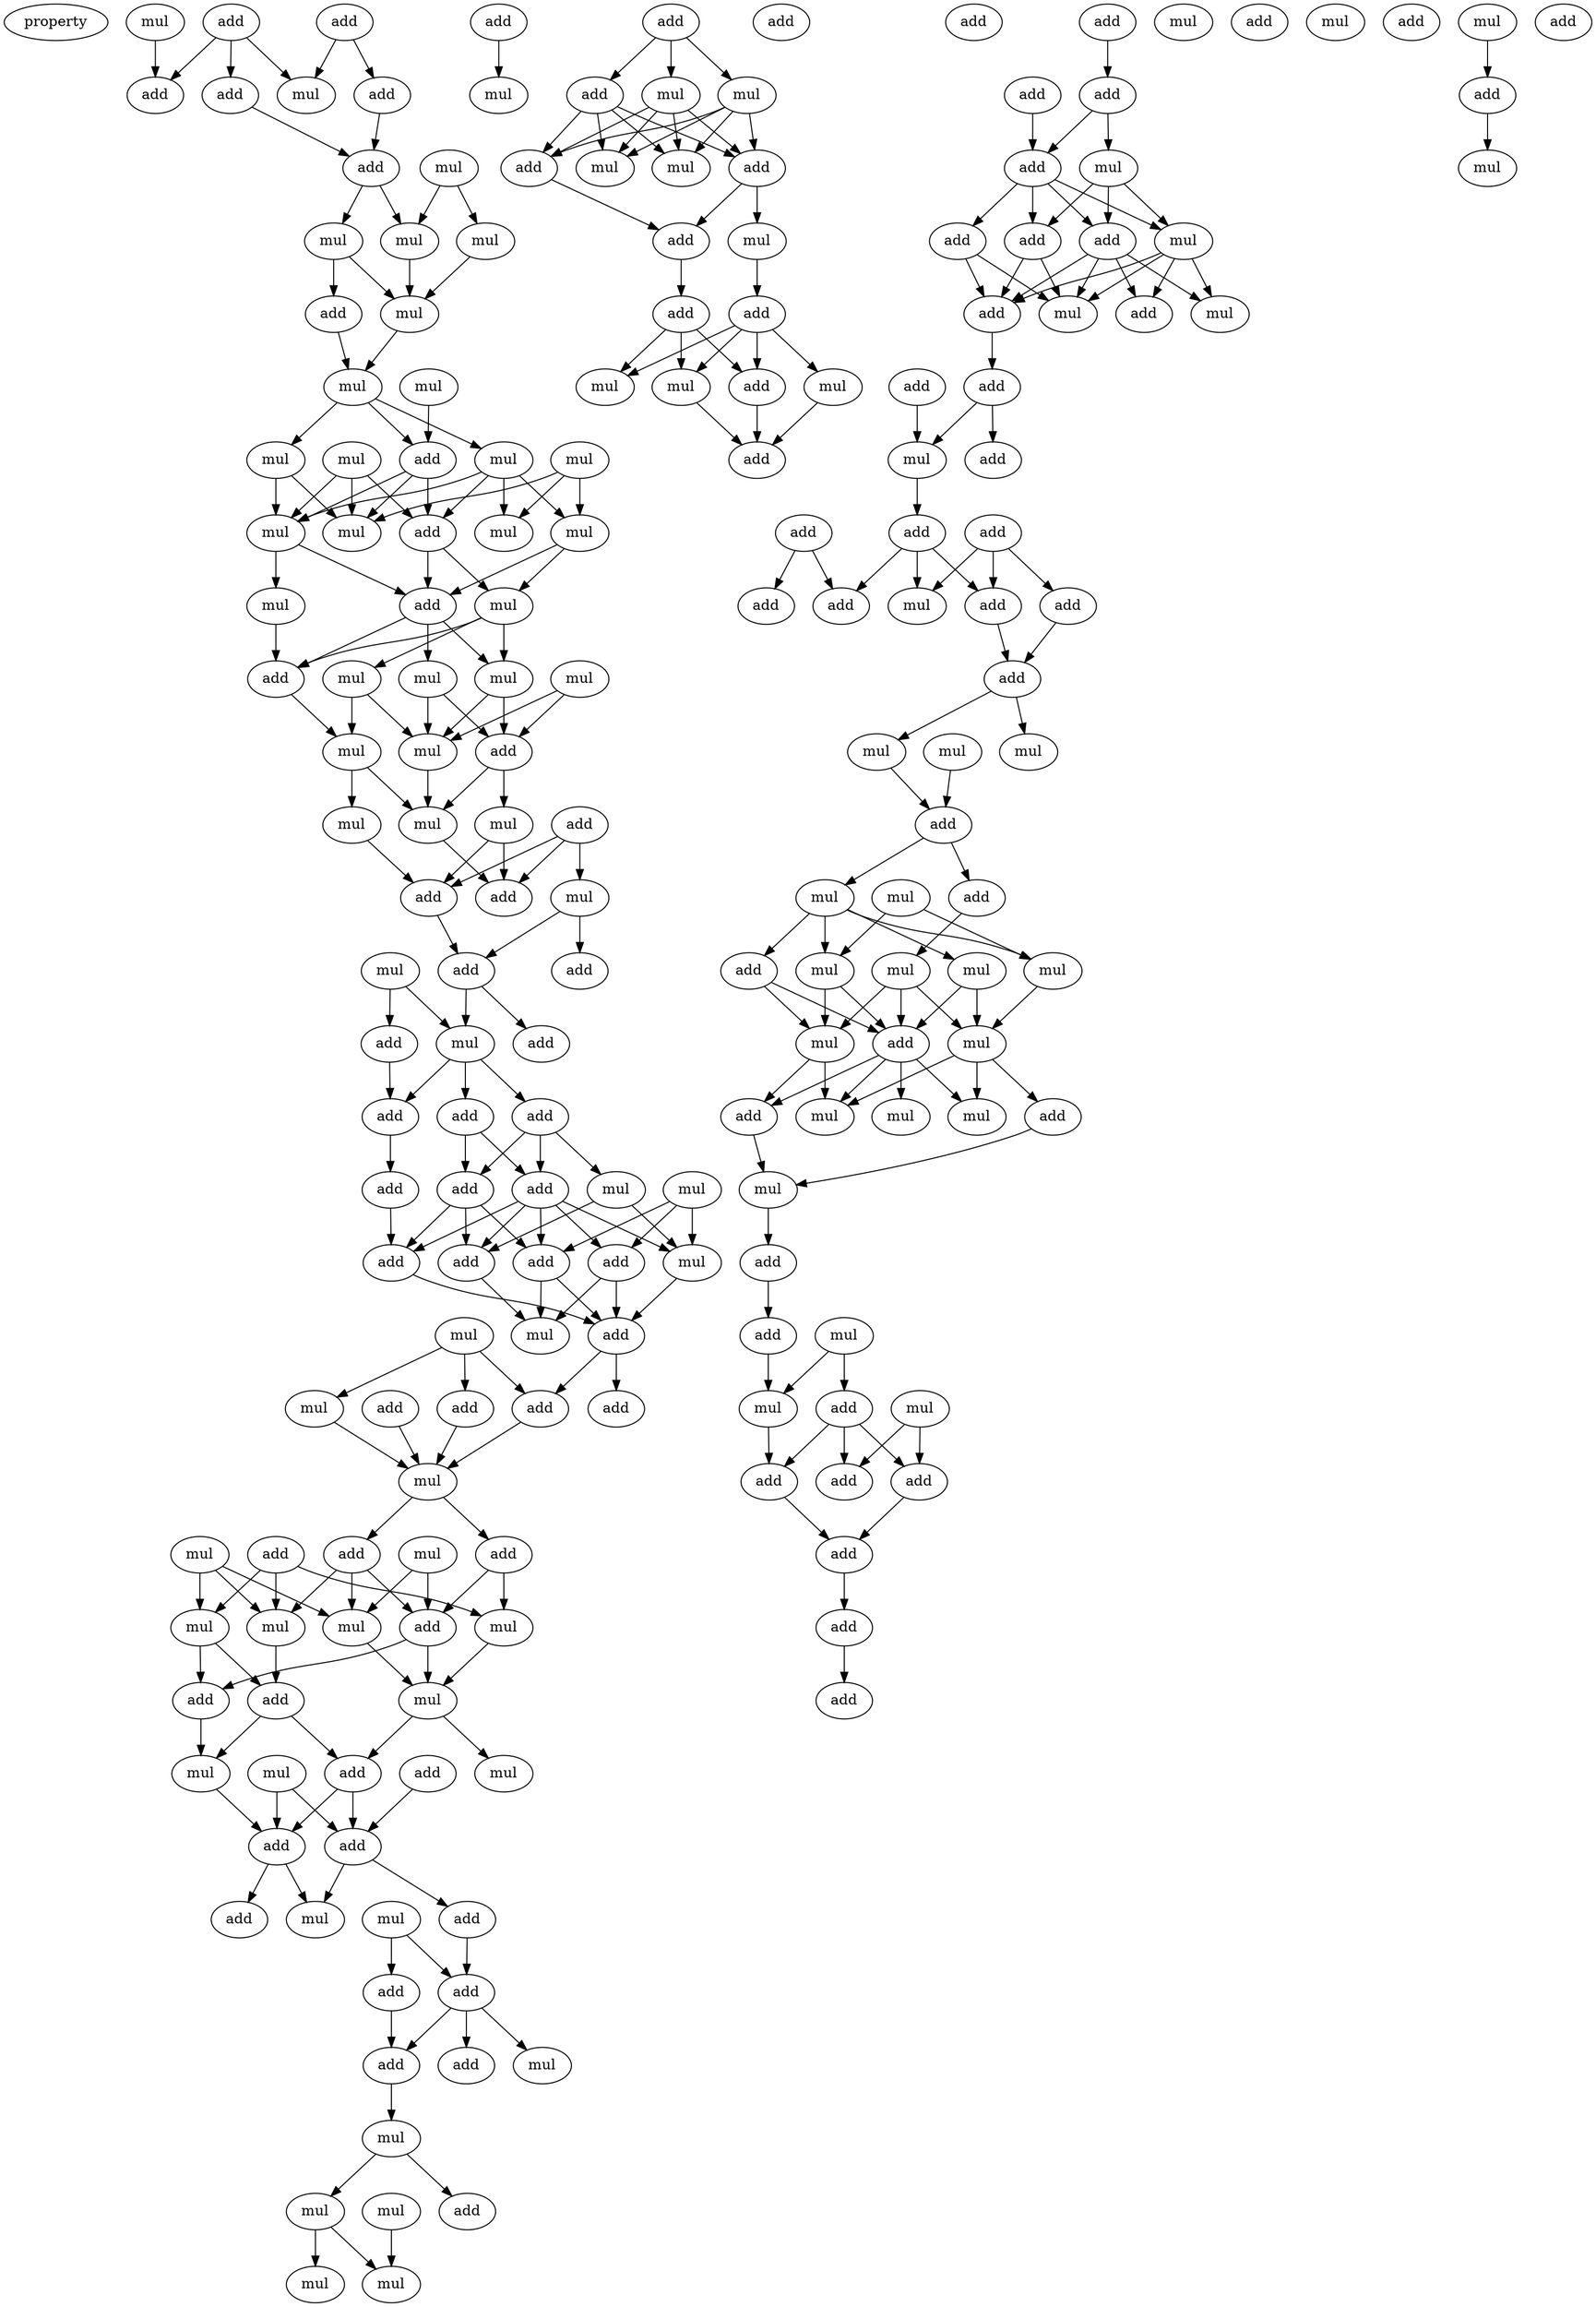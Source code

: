 digraph {
    node [fontcolor=black]
    property [mul=2,lf=1.5]
    0 [ label = add ];
    1 [ label = add ];
    2 [ label = mul ];
    3 [ label = mul ];
    4 [ label = add ];
    5 [ label = add ];
    6 [ label = add ];
    7 [ label = add ];
    8 [ label = mul ];
    9 [ label = mul ];
    10 [ label = mul ];
    11 [ label = mul ];
    12 [ label = mul ];
    13 [ label = add ];
    14 [ label = mul ];
    15 [ label = mul ];
    16 [ label = mul ];
    17 [ label = mul ];
    18 [ label = mul ];
    19 [ label = mul ];
    20 [ label = add ];
    21 [ label = mul ];
    22 [ label = mul ];
    23 [ label = mul ];
    24 [ label = add ];
    25 [ label = mul ];
    26 [ label = mul ];
    27 [ label = mul ];
    28 [ label = add ];
    29 [ label = mul ];
    30 [ label = mul ];
    31 [ label = mul ];
    32 [ label = add ];
    33 [ label = mul ];
    34 [ label = mul ];
    35 [ label = mul ];
    36 [ label = add ];
    37 [ label = mul ];
    38 [ label = mul ];
    39 [ label = mul ];
    40 [ label = add ];
    41 [ label = add ];
    42 [ label = add ];
    43 [ label = mul ];
    44 [ label = add ];
    45 [ label = mul ];
    46 [ label = add ];
    47 [ label = mul ];
    48 [ label = add ];
    49 [ label = add ];
    50 [ label = add ];
    51 [ label = add ];
    52 [ label = add ];
    53 [ label = mul ];
    54 [ label = mul ];
    55 [ label = add ];
    56 [ label = add ];
    57 [ label = add ];
    58 [ label = add ];
    59 [ label = add ];
    60 [ label = add ];
    61 [ label = mul ];
    62 [ label = add ];
    63 [ label = mul ];
    64 [ label = add ];
    65 [ label = mul ];
    66 [ label = add ];
    67 [ label = mul ];
    68 [ label = add ];
    69 [ label = add ];
    70 [ label = add ];
    71 [ label = mul ];
    72 [ label = add ];
    73 [ label = mul ];
    74 [ label = mul ];
    75 [ label = add ];
    76 [ label = add ];
    77 [ label = mul ];
    78 [ label = mul ];
    79 [ label = add ];
    80 [ label = mul ];
    81 [ label = mul ];
    82 [ label = add ];
    83 [ label = add ];
    84 [ label = mul ];
    85 [ label = mul ];
    86 [ label = add ];
    87 [ label = mul ];
    88 [ label = mul ];
    89 [ label = add ];
    90 [ label = add ];
    91 [ label = add ];
    92 [ label = mul ];
    93 [ label = mul ];
    94 [ label = add ];
    95 [ label = add ];
    96 [ label = add ];
    97 [ label = add ];
    98 [ label = add ];
    99 [ label = mul ];
    100 [ label = add ];
    101 [ label = add ];
    102 [ label = mul ];
    103 [ label = mul ];
    104 [ label = mul ];
    105 [ label = add ];
    106 [ label = mul ];
    107 [ label = mul ];
    108 [ label = add ];
    109 [ label = mul ];
    110 [ label = add ];
    111 [ label = mul ];
    112 [ label = mul ];
    113 [ label = mul ];
    114 [ label = add ];
    115 [ label = add ];
    116 [ label = mul ];
    117 [ label = add ];
    118 [ label = add ];
    119 [ label = mul ];
    120 [ label = add ];
    121 [ label = add ];
    122 [ label = mul ];
    123 [ label = mul ];
    124 [ label = mul ];
    125 [ label = add ];
    126 [ label = add ];
    127 [ label = add ];
    128 [ label = add ];
    129 [ label = add ];
    130 [ label = add ];
    131 [ label = add ];
    132 [ label = mul ];
    133 [ label = add ];
    134 [ label = add ];
    135 [ label = mul ];
    136 [ label = add ];
    137 [ label = add ];
    138 [ label = mul ];
    139 [ label = add ];
    140 [ label = mul ];
    141 [ label = mul ];
    142 [ label = add ];
    143 [ label = add ];
    144 [ label = mul ];
    145 [ label = add ];
    146 [ label = add ];
    147 [ label = add ];
    148 [ label = add ];
    149 [ label = add ];
    150 [ label = mul ];
    151 [ label = add ];
    152 [ label = add ];
    153 [ label = add ];
    154 [ label = add ];
    155 [ label = mul ];
    156 [ label = mul ];
    157 [ label = mul ];
    158 [ label = add ];
    159 [ label = mul ];
    160 [ label = add ];
    161 [ label = mul ];
    162 [ label = mul ];
    163 [ label = add ];
    164 [ label = mul ];
    165 [ label = mul ];
    166 [ label = mul ];
    167 [ label = add ];
    168 [ label = mul ];
    169 [ label = mul ];
    170 [ label = mul ];
    171 [ label = add ];
    172 [ label = mul ];
    173 [ label = mul ];
    174 [ label = mul ];
    175 [ label = add ];
    176 [ label = add ];
    177 [ label = mul ];
    178 [ label = add ];
    179 [ label = add ];
    180 [ label = mul ];
    181 [ label = add ];
    182 [ label = mul ];
    183 [ label = add ];
    184 [ label = mul ];
    185 [ label = add ];
    186 [ label = add ];
    187 [ label = add ];
    188 [ label = add ];
    189 [ label = mul ];
    190 [ label = add ];
    191 [ label = add ];
    192 [ label = add ];
    193 [ label = mul ];
    194 [ label = add ];
    0 -> 3 [ name = 0 ];
    0 -> 6 [ name = 1 ];
    1 -> 3 [ name = 2 ];
    1 -> 4 [ name = 3 ];
    1 -> 5 [ name = 4 ];
    2 -> 4 [ name = 5 ];
    5 -> 7 [ name = 6 ];
    6 -> 7 [ name = 7 ];
    7 -> 9 [ name = 8 ];
    7 -> 10 [ name = 9 ];
    8 -> 10 [ name = 10 ];
    8 -> 11 [ name = 11 ];
    9 -> 12 [ name = 12 ];
    9 -> 13 [ name = 13 ];
    10 -> 12 [ name = 14 ];
    11 -> 12 [ name = 15 ];
    12 -> 14 [ name = 16 ];
    13 -> 14 [ name = 17 ];
    14 -> 16 [ name = 18 ];
    14 -> 18 [ name = 19 ];
    14 -> 20 [ name = 20 ];
    15 -> 20 [ name = 21 ];
    16 -> 21 [ name = 22 ];
    16 -> 25 [ name = 23 ];
    17 -> 21 [ name = 24 ];
    17 -> 22 [ name = 25 ];
    17 -> 23 [ name = 26 ];
    18 -> 22 [ name = 27 ];
    18 -> 23 [ name = 28 ];
    18 -> 24 [ name = 29 ];
    18 -> 25 [ name = 30 ];
    19 -> 21 [ name = 31 ];
    19 -> 24 [ name = 32 ];
    19 -> 25 [ name = 33 ];
    20 -> 21 [ name = 34 ];
    20 -> 24 [ name = 35 ];
    20 -> 25 [ name = 36 ];
    23 -> 27 [ name = 37 ];
    23 -> 28 [ name = 38 ];
    24 -> 27 [ name = 39 ];
    24 -> 28 [ name = 40 ];
    25 -> 26 [ name = 41 ];
    25 -> 28 [ name = 42 ];
    26 -> 32 [ name = 43 ];
    27 -> 31 [ name = 44 ];
    27 -> 32 [ name = 45 ];
    27 -> 33 [ name = 46 ];
    28 -> 29 [ name = 47 ];
    28 -> 31 [ name = 48 ];
    28 -> 32 [ name = 49 ];
    29 -> 35 [ name = 50 ];
    29 -> 36 [ name = 51 ];
    30 -> 35 [ name = 52 ];
    30 -> 36 [ name = 53 ];
    31 -> 35 [ name = 54 ];
    31 -> 36 [ name = 55 ];
    32 -> 34 [ name = 56 ];
    33 -> 34 [ name = 57 ];
    33 -> 35 [ name = 58 ];
    34 -> 37 [ name = 59 ];
    34 -> 39 [ name = 60 ];
    35 -> 37 [ name = 61 ];
    36 -> 37 [ name = 62 ];
    36 -> 38 [ name = 63 ];
    37 -> 42 [ name = 64 ];
    38 -> 41 [ name = 65 ];
    38 -> 42 [ name = 66 ];
    39 -> 41 [ name = 67 ];
    40 -> 41 [ name = 68 ];
    40 -> 42 [ name = 69 ];
    40 -> 43 [ name = 70 ];
    41 -> 46 [ name = 71 ];
    43 -> 44 [ name = 72 ];
    43 -> 46 [ name = 73 ];
    45 -> 47 [ name = 74 ];
    45 -> 49 [ name = 75 ];
    46 -> 47 [ name = 76 ];
    46 -> 48 [ name = 77 ];
    47 -> 50 [ name = 78 ];
    47 -> 51 [ name = 79 ];
    47 -> 52 [ name = 80 ];
    49 -> 52 [ name = 81 ];
    50 -> 55 [ name = 82 ];
    50 -> 57 [ name = 83 ];
    51 -> 53 [ name = 84 ];
    51 -> 55 [ name = 85 ];
    51 -> 57 [ name = 86 ];
    52 -> 56 [ name = 87 ];
    53 -> 60 [ name = 88 ];
    53 -> 61 [ name = 89 ];
    54 -> 58 [ name = 90 ];
    54 -> 59 [ name = 91 ];
    54 -> 61 [ name = 92 ];
    55 -> 58 [ name = 93 ];
    55 -> 59 [ name = 94 ];
    55 -> 60 [ name = 95 ];
    55 -> 61 [ name = 96 ];
    55 -> 62 [ name = 97 ];
    56 -> 62 [ name = 98 ];
    57 -> 58 [ name = 99 ];
    57 -> 60 [ name = 100 ];
    57 -> 62 [ name = 101 ];
    58 -> 64 [ name = 102 ];
    58 -> 65 [ name = 103 ];
    59 -> 64 [ name = 104 ];
    59 -> 65 [ name = 105 ];
    60 -> 65 [ name = 106 ];
    61 -> 64 [ name = 107 ];
    62 -> 64 [ name = 108 ];
    63 -> 66 [ name = 109 ];
    63 -> 67 [ name = 110 ];
    63 -> 69 [ name = 111 ];
    64 -> 66 [ name = 112 ];
    64 -> 68 [ name = 113 ];
    66 -> 71 [ name = 114 ];
    67 -> 71 [ name = 115 ];
    69 -> 71 [ name = 116 ];
    70 -> 71 [ name = 117 ];
    71 -> 72 [ name = 118 ];
    71 -> 75 [ name = 119 ];
    72 -> 79 [ name = 120 ];
    72 -> 81 [ name = 121 ];
    73 -> 77 [ name = 122 ];
    73 -> 78 [ name = 123 ];
    73 -> 80 [ name = 124 ];
    74 -> 78 [ name = 125 ];
    74 -> 79 [ name = 126 ];
    75 -> 77 [ name = 127 ];
    75 -> 78 [ name = 128 ];
    75 -> 79 [ name = 129 ];
    76 -> 77 [ name = 130 ];
    76 -> 80 [ name = 131 ];
    76 -> 81 [ name = 132 ];
    77 -> 83 [ name = 133 ];
    78 -> 84 [ name = 134 ];
    79 -> 82 [ name = 135 ];
    79 -> 84 [ name = 136 ];
    80 -> 82 [ name = 137 ];
    80 -> 83 [ name = 138 ];
    81 -> 84 [ name = 139 ];
    82 -> 87 [ name = 140 ];
    83 -> 86 [ name = 141 ];
    83 -> 87 [ name = 142 ];
    84 -> 86 [ name = 143 ];
    84 -> 88 [ name = 144 ];
    85 -> 90 [ name = 145 ];
    85 -> 91 [ name = 146 ];
    86 -> 90 [ name = 147 ];
    86 -> 91 [ name = 148 ];
    87 -> 90 [ name = 149 ];
    89 -> 91 [ name = 150 ];
    90 -> 92 [ name = 151 ];
    90 -> 95 [ name = 152 ];
    91 -> 92 [ name = 153 ];
    91 -> 94 [ name = 154 ];
    93 -> 96 [ name = 155 ];
    93 -> 97 [ name = 156 ];
    94 -> 96 [ name = 157 ];
    96 -> 98 [ name = 158 ];
    96 -> 99 [ name = 159 ];
    96 -> 100 [ name = 160 ];
    97 -> 100 [ name = 161 ];
    100 -> 102 [ name = 162 ];
    101 -> 106 [ name = 163 ];
    102 -> 103 [ name = 164 ];
    102 -> 105 [ name = 165 ];
    103 -> 107 [ name = 166 ];
    103 -> 109 [ name = 167 ];
    104 -> 109 [ name = 168 ];
    108 -> 110 [ name = 169 ];
    108 -> 111 [ name = 170 ];
    108 -> 112 [ name = 171 ];
    110 -> 113 [ name = 172 ];
    110 -> 114 [ name = 173 ];
    110 -> 115 [ name = 174 ];
    110 -> 116 [ name = 175 ];
    111 -> 113 [ name = 176 ];
    111 -> 114 [ name = 177 ];
    111 -> 115 [ name = 178 ];
    111 -> 116 [ name = 179 ];
    112 -> 113 [ name = 180 ];
    112 -> 114 [ name = 181 ];
    112 -> 115 [ name = 182 ];
    112 -> 116 [ name = 183 ];
    114 -> 118 [ name = 184 ];
    114 -> 119 [ name = 185 ];
    115 -> 118 [ name = 186 ];
    118 -> 121 [ name = 187 ];
    119 -> 120 [ name = 188 ];
    120 -> 122 [ name = 189 ];
    120 -> 123 [ name = 190 ];
    120 -> 124 [ name = 191 ];
    120 -> 125 [ name = 192 ];
    121 -> 122 [ name = 193 ];
    121 -> 123 [ name = 194 ];
    121 -> 125 [ name = 195 ];
    122 -> 126 [ name = 196 ];
    124 -> 126 [ name = 197 ];
    125 -> 126 [ name = 198 ];
    128 -> 130 [ name = 199 ];
    129 -> 131 [ name = 200 ];
    130 -> 131 [ name = 201 ];
    130 -> 132 [ name = 202 ];
    131 -> 133 [ name = 203 ];
    131 -> 134 [ name = 204 ];
    131 -> 135 [ name = 205 ];
    131 -> 136 [ name = 206 ];
    132 -> 133 [ name = 207 ];
    132 -> 134 [ name = 208 ];
    132 -> 135 [ name = 209 ];
    133 -> 137 [ name = 210 ];
    133 -> 138 [ name = 211 ];
    133 -> 139 [ name = 212 ];
    133 -> 140 [ name = 213 ];
    134 -> 137 [ name = 214 ];
    134 -> 138 [ name = 215 ];
    135 -> 137 [ name = 216 ];
    135 -> 138 [ name = 217 ];
    135 -> 139 [ name = 218 ];
    135 -> 140 [ name = 219 ];
    136 -> 137 [ name = 220 ];
    136 -> 138 [ name = 221 ];
    137 -> 143 [ name = 222 ];
    142 -> 144 [ name = 223 ];
    143 -> 144 [ name = 224 ];
    143 -> 145 [ name = 225 ];
    144 -> 148 [ name = 226 ];
    146 -> 150 [ name = 227 ];
    146 -> 151 [ name = 228 ];
    146 -> 152 [ name = 229 ];
    147 -> 149 [ name = 230 ];
    147 -> 153 [ name = 231 ];
    148 -> 149 [ name = 232 ];
    148 -> 150 [ name = 233 ];
    148 -> 152 [ name = 234 ];
    151 -> 154 [ name = 235 ];
    152 -> 154 [ name = 236 ];
    154 -> 155 [ name = 237 ];
    154 -> 156 [ name = 238 ];
    156 -> 160 [ name = 239 ];
    157 -> 160 [ name = 240 ];
    160 -> 162 [ name = 241 ];
    160 -> 163 [ name = 242 ];
    161 -> 165 [ name = 243 ];
    161 -> 168 [ name = 244 ];
    162 -> 164 [ name = 245 ];
    162 -> 165 [ name = 246 ];
    162 -> 167 [ name = 247 ];
    162 -> 168 [ name = 248 ];
    163 -> 166 [ name = 249 ];
    164 -> 169 [ name = 250 ];
    164 -> 171 [ name = 251 ];
    165 -> 170 [ name = 252 ];
    165 -> 171 [ name = 253 ];
    166 -> 169 [ name = 254 ];
    166 -> 170 [ name = 255 ];
    166 -> 171 [ name = 256 ];
    167 -> 170 [ name = 257 ];
    167 -> 171 [ name = 258 ];
    168 -> 169 [ name = 259 ];
    169 -> 173 [ name = 260 ];
    169 -> 174 [ name = 261 ];
    169 -> 176 [ name = 262 ];
    170 -> 173 [ name = 263 ];
    170 -> 175 [ name = 264 ];
    171 -> 172 [ name = 265 ];
    171 -> 173 [ name = 266 ];
    171 -> 174 [ name = 267 ];
    171 -> 175 [ name = 268 ];
    175 -> 177 [ name = 269 ];
    176 -> 177 [ name = 270 ];
    177 -> 179 [ name = 271 ];
    179 -> 181 [ name = 272 ];
    180 -> 183 [ name = 273 ];
    180 -> 184 [ name = 274 ];
    181 -> 184 [ name = 275 ];
    182 -> 185 [ name = 276 ];
    182 -> 186 [ name = 277 ];
    183 -> 185 [ name = 278 ];
    183 -> 186 [ name = 279 ];
    183 -> 187 [ name = 280 ];
    184 -> 187 [ name = 281 ];
    186 -> 188 [ name = 282 ];
    187 -> 188 [ name = 283 ];
    188 -> 190 [ name = 284 ];
    189 -> 192 [ name = 285 ];
    190 -> 191 [ name = 286 ];
    192 -> 193 [ name = 287 ];
}
